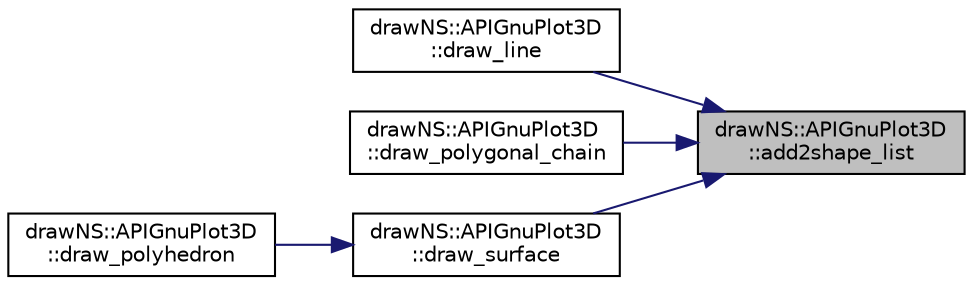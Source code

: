 digraph "drawNS::APIGnuPlot3D::add2shape_list"
{
 // LATEX_PDF_SIZE
  edge [fontname="Helvetica",fontsize="10",labelfontname="Helvetica",labelfontsize="10"];
  node [fontname="Helvetica",fontsize="10",shape=record];
  rankdir="RL";
  Node1 [label="drawNS::APIGnuPlot3D\l::add2shape_list",height=0.2,width=0.4,color="black", fillcolor="grey75", style="filled", fontcolor="black",tooltip=" "];
  Node1 -> Node2 [dir="back",color="midnightblue",fontsize="10",style="solid",fontname="Helvetica"];
  Node2 [label="drawNS::APIGnuPlot3D\l::draw_line",height=0.2,width=0.4,color="black", fillcolor="white", style="filled",URL="$classdraw_n_s_1_1_a_p_i_gnu_plot3_d.html#a258e809fc5faa7884ef0e339a4bcf608",tooltip="draws line between 2 points"];
  Node1 -> Node3 [dir="back",color="midnightblue",fontsize="10",style="solid",fontname="Helvetica"];
  Node3 [label="drawNS::APIGnuPlot3D\l::draw_polygonal_chain",height=0.2,width=0.4,color="black", fillcolor="white", style="filled",URL="$classdraw_n_s_1_1_a_p_i_gnu_plot3_d.html#a57e1102221d08157dab5037bdb20cbcc",tooltip="draws polygonal_chain between n points"];
  Node1 -> Node4 [dir="back",color="midnightblue",fontsize="10",style="solid",fontname="Helvetica"];
  Node4 [label="drawNS::APIGnuPlot3D\l::draw_surface",height=0.2,width=0.4,color="black", fillcolor="white", style="filled",URL="$classdraw_n_s_1_1_a_p_i_gnu_plot3_d.html#afc9b4e6c71a0377d881ece405a64a0e4",tooltip="draws surface described by its points"];
  Node4 -> Node5 [dir="back",color="midnightblue",fontsize="10",style="solid",fontname="Helvetica"];
  Node5 [label="drawNS::APIGnuPlot3D\l::draw_polyhedron",height=0.2,width=0.4,color="black", fillcolor="white", style="filled",URL="$classdraw_n_s_1_1_a_p_i_gnu_plot3_d.html#ac5237f08f9923f785928fec32805e31c",tooltip="draws polyhedron described by its apexs"];
}
